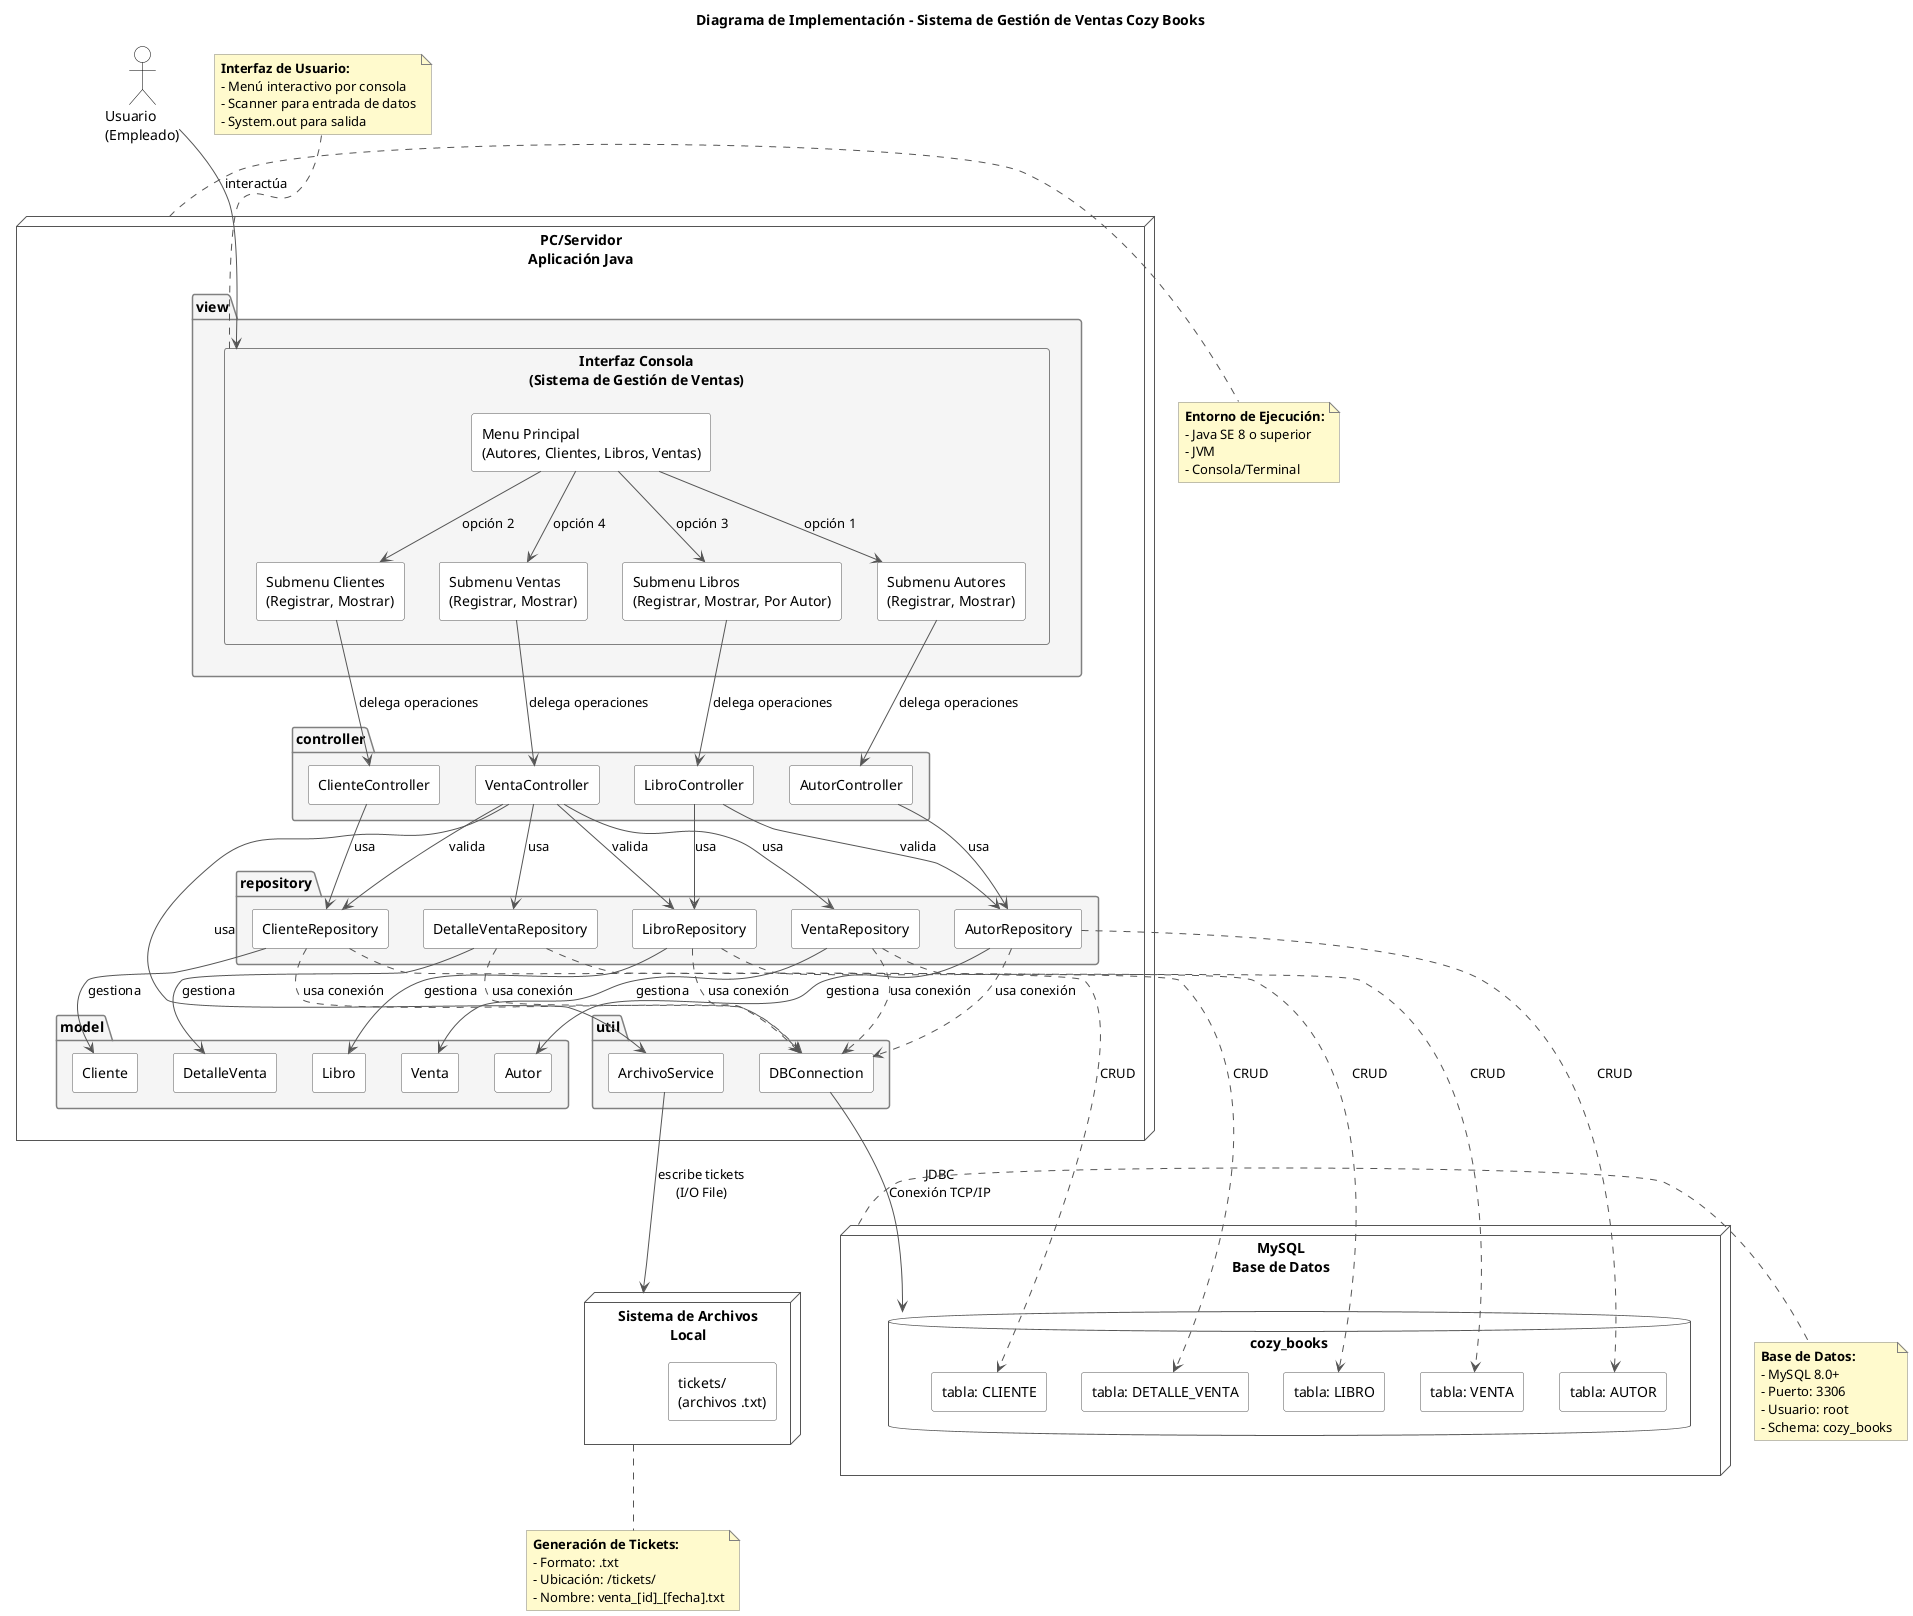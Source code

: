 @startuml
title Diagrama de Implementación - Sistema de Gestión de Ventas Cozy Books

' Estilos con fondo blanco y alto contraste
skinparam componentStyle rectangle
skinparam backgroundColor white
skinparam component {
    BackgroundColor white
    BorderColor #555555
    FontColor black
}
skinparam package {
    BackgroundColor #f5f5f5
    BorderColor #808080
    FontColor black
}
skinparam node {
    BackgroundColor white
    BorderColor #555555
    FontColor black
}
skinparam database {
    BackgroundColor white
    BorderColor #555555
    FontColor black
}
skinparam arrow {
    Color #555555
}
skinparam note {
    BackgroundColor #fffacd
    BorderColor #808080
    FontColor black
}
skinparam actor {
    BorderColor black
    BackgroundColor white
}

actor "Usuario\n(Empleado)" as Usuario

node "PC/Servidor\nAplicación Java" as PC {
    
    package "view" {
        component "Interfaz Consola\n(Sistema de Gestión de Ventas)" as View {
            [Menu Principal\n(Autores, Clientes, Libros, Ventas)] as MenuPrincipal
            [Submenu Autores\n(Registrar, Mostrar)] as SubmenuAutores
            [Submenu Clientes\n(Registrar, Mostrar)] as SubmenuClientes
            [Submenu Libros\n(Registrar, Mostrar, Por Autor)] as SubmenuLibros
            [Submenu Ventas\n(Registrar, Mostrar)] as SubmenuVentas
        }
    }
    
    package "controller" {
        [AutorController] as AutorCtrl
        [ClienteController] as ClienteCtrl
        [LibroController] as LibroCtrl
        [VentaController] as VentaCtrl
    }
    
    package "repository" {
        [AutorRepository] as AutorRepo
        [ClienteRepository] as ClienteRepo
        [LibroRepository] as LibroRepo
        [VentaRepository] as VentaRepo
        [DetalleVentaRepository] as DetalleRepo
    }
    
    package "model" {
        [Autor]
        [Cliente]
        [Libro]
        [Venta]
        [DetalleVenta]
    }
    
    package "util" {
        [DBConnection] as DBConn
        [ArchivoService] as Archivo
    }
}

node "MySQL\nBase de Datos" as MySQL {
    database "cozy_books" as DB {
        [tabla: AUTOR]
        [tabla: CLIENTE]
        [tabla: LIBRO]
        [tabla: VENTA]
        [tabla: DETALLE_VENTA]
    }
}

node "Sistema de Archivos\nLocal" as FileSystem {
    [tickets/\n(archivos .txt)]
}

' ============================================
' RELACIONES VIEW - CONTROLLER
' ============================================

Usuario --> View : "interactúa"

' ============================================
' RELACIONES INTERNAS DE LA VIEW
' ============================================

MenuPrincipal --> SubmenuAutores : "opción 1"
MenuPrincipal --> SubmenuClientes : "opción 2"
MenuPrincipal --> SubmenuLibros : "opción 3"
MenuPrincipal --> SubmenuVentas : "opción 4"

' ============================================
' RELACIONES SUBMENU - CONTROLLER
' ============================================

SubmenuAutores --> AutorCtrl : "delega operaciones"
SubmenuClientes --> ClienteCtrl : "delega operaciones"
SubmenuLibros --> LibroCtrl : "delega operaciones"
SubmenuVentas --> VentaCtrl : "delega operaciones"

' ============================================
' RELACIONES CONTROLLER - CONTROLLER
' ============================================
' (No hay relaciones entre controladores)

' ============================================
' RELACIONES CONTROLLER - REPOSITORY
' ============================================

AutorCtrl --> AutorRepo : "usa"
ClienteCtrl --> ClienteRepo : "usa"
LibroCtrl --> LibroRepo : "usa"
LibroCtrl --> AutorRepo : "valida"
VentaCtrl --> VentaRepo : "usa"
VentaCtrl --> DetalleRepo : "usa"
VentaCtrl --> ClienteRepo : "valida"
VentaCtrl --> LibroRepo : "valida"

' ============================================
' RELACIONES REPOSITORY - MODEL
' ============================================

AutorRepo --> Autor : "gestiona"
ClienteRepo --> Cliente : "gestiona"
LibroRepo --> Libro : "gestiona"
VentaRepo --> Venta : "gestiona"
DetalleRepo --> DetalleVenta : "gestiona"

' ============================================
' RELACIONES REPOSITORY - DATABASE
' ============================================

AutorRepo ..> DBConn : "usa conexión"
ClienteRepo ..> DBConn : "usa conexión"
LibroRepo ..> DBConn : "usa conexión"
VentaRepo ..> DBConn : "usa conexión"
DetalleRepo ..> DBConn : "usa conexión"

DBConn --> DB : "JDBC\nConexión TCP/IP"

AutorRepo ..> [tabla: AUTOR] : "CRUD"
ClienteRepo ..> [tabla: CLIENTE] : "CRUD"
LibroRepo ..> [tabla: LIBRO] : "CRUD"
VentaRepo ..> [tabla: VENTA] : "CRUD"
DetalleRepo ..> [tabla: DETALLE_VENTA] : "CRUD"

' ============================================
' RELACIONES CON SISTEMA DE ARCHIVOS
' ============================================

VentaCtrl --> Archivo : "usa"
Archivo --> FileSystem : "escribe tickets\n(I/O File)"

' ============================================
' NOTAS EXPLICATIVAS
' ============================================

note right of PC
  **Entorno de Ejecución:**
  - Java SE 8 o superior
  - JVM
  - Consola/Terminal
end note

note right of MySQL
  **Base de Datos:**
  - MySQL 8.0+
  - Puerto: 3306
  - Usuario: root
  - Schema: cozy_books
end note

note bottom of FileSystem
  **Generación de Tickets:**
  - Formato: .txt
  - Ubicación: /tickets/
  - Nombre: venta_[id]_[fecha].txt
end note

note top of View
  **Interfaz de Usuario:**
  - Menú interactivo por consola
  - Scanner para entrada de datos
  - System.out para salida
end note

@enduml

